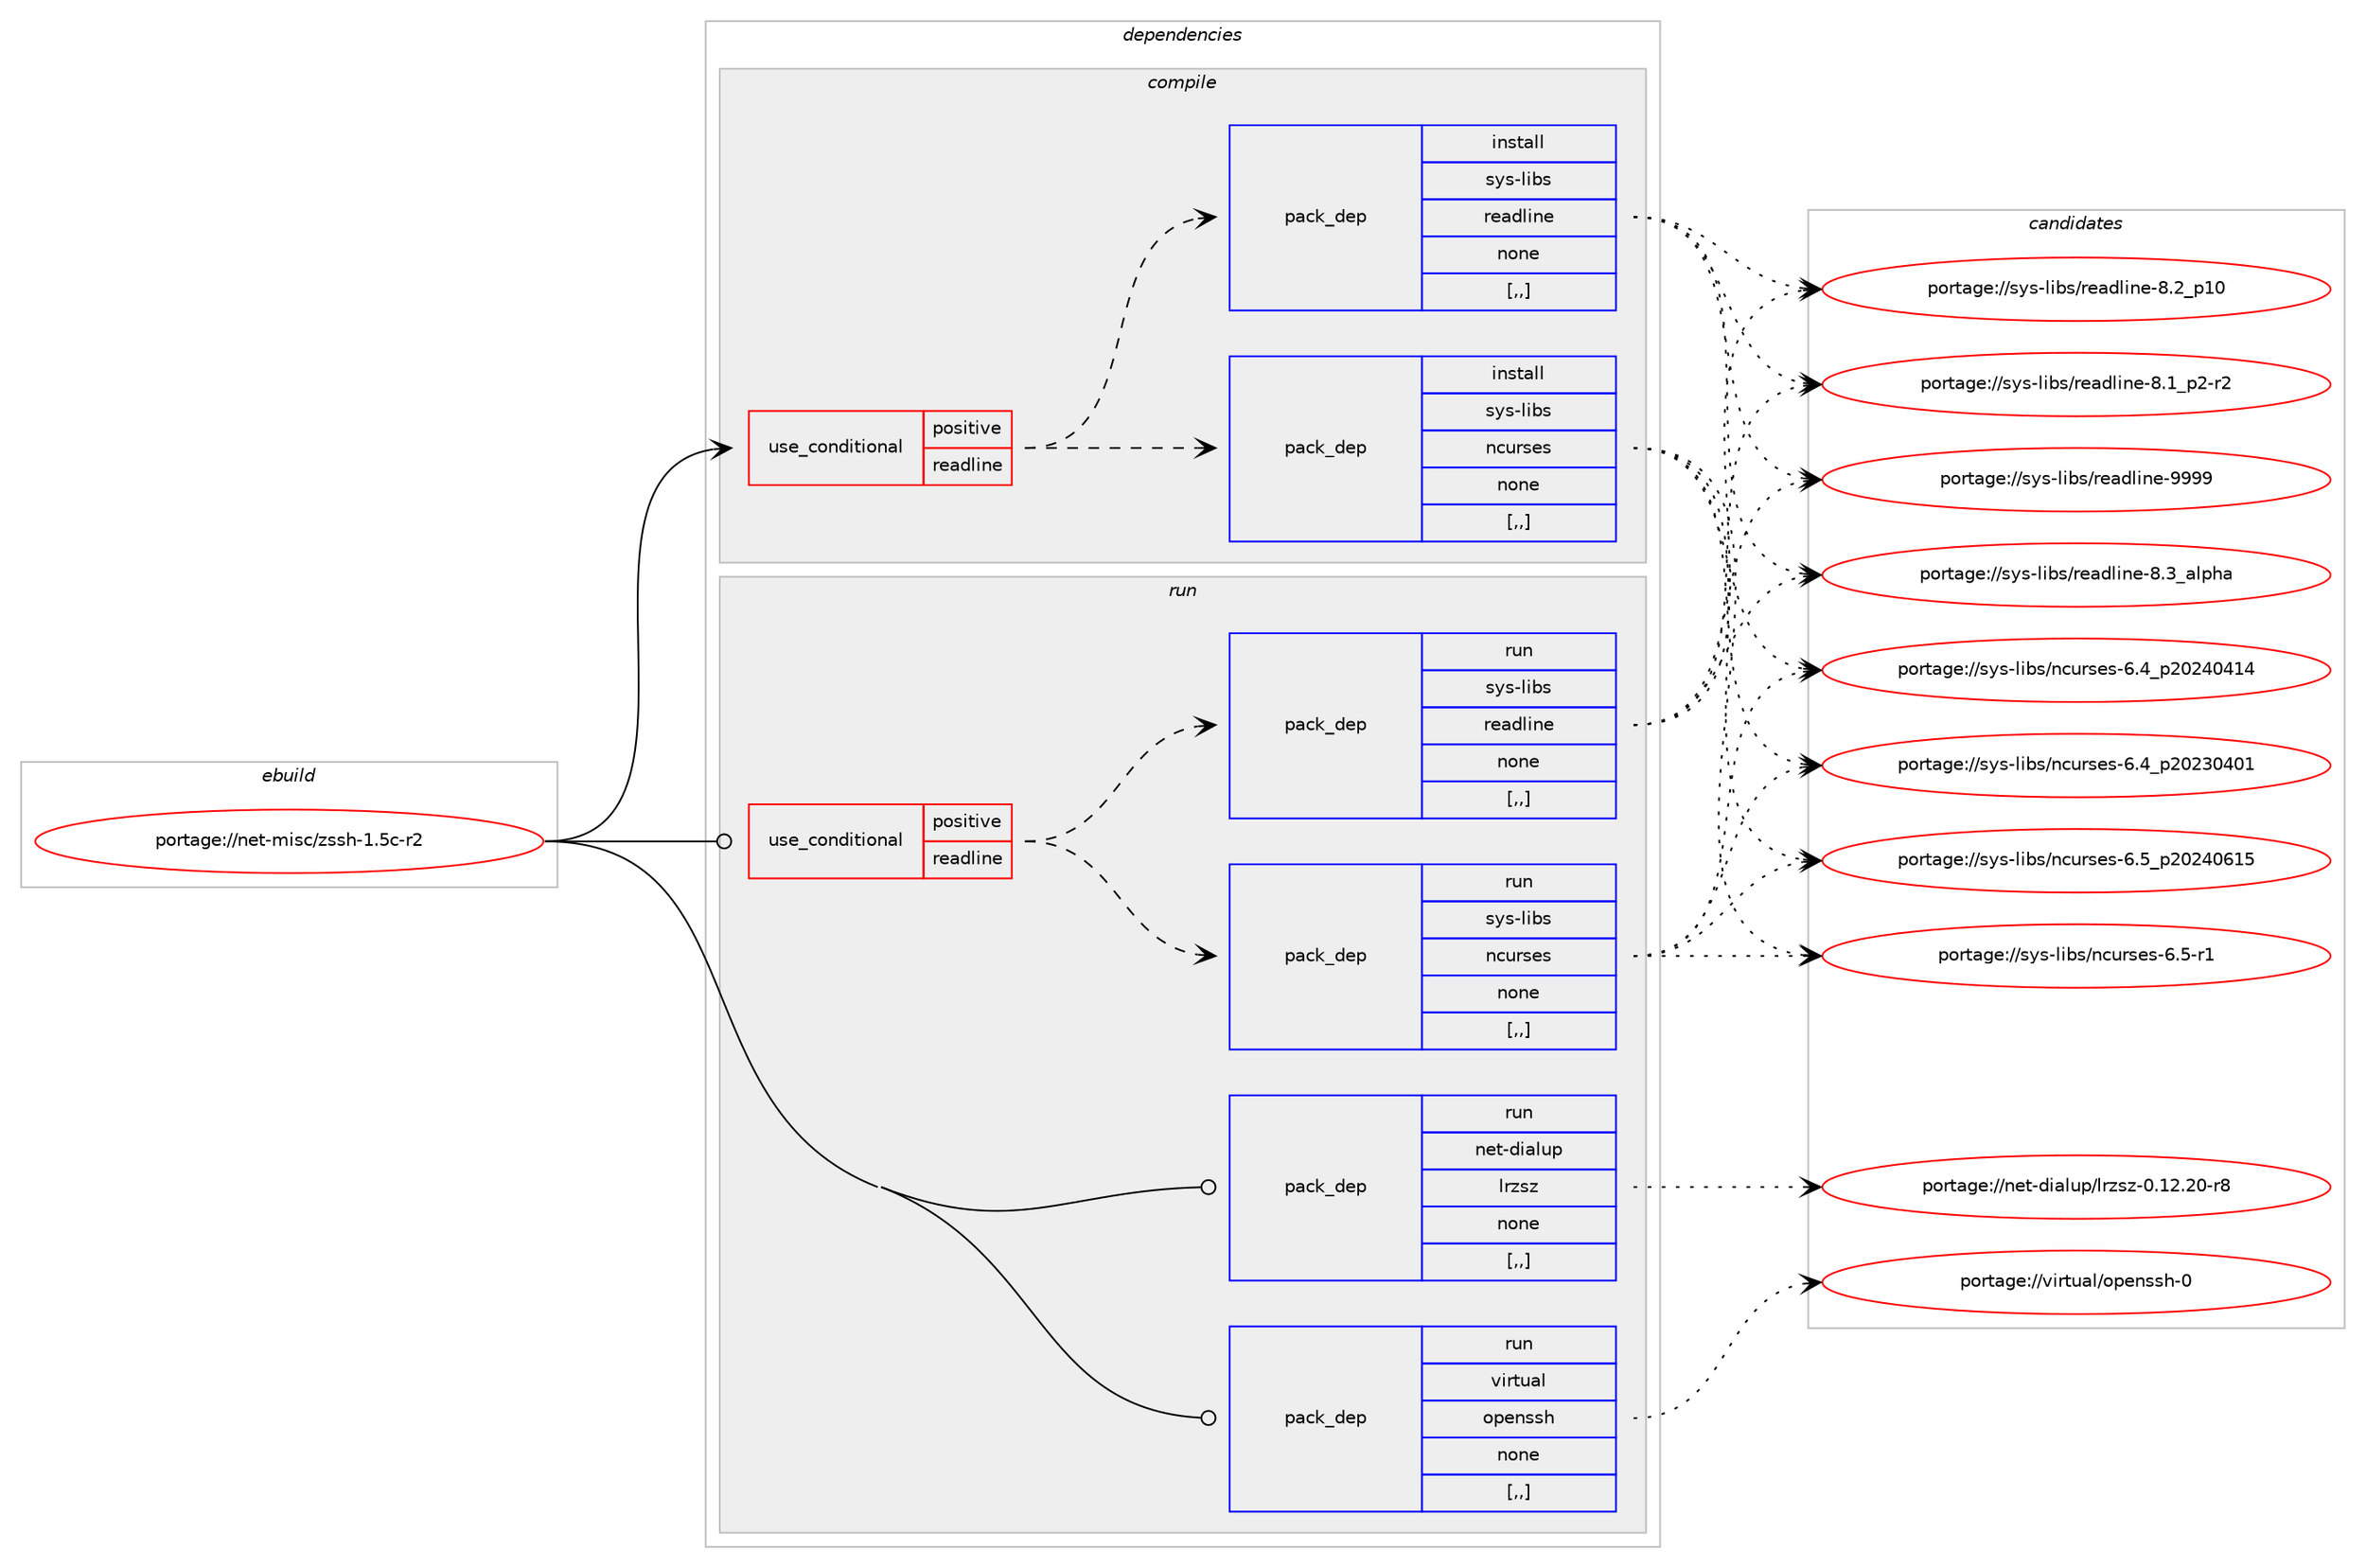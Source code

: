 digraph prolog {

# *************
# Graph options
# *************

newrank=true;
concentrate=true;
compound=true;
graph [rankdir=LR,fontname=Helvetica,fontsize=10,ranksep=1.5];#, ranksep=2.5, nodesep=0.2];
edge  [arrowhead=vee];
node  [fontname=Helvetica,fontsize=10];

# **********
# The ebuild
# **********

subgraph cluster_leftcol {
color=gray;
label=<<i>ebuild</i>>;
id [label="portage://net-misc/zssh-1.5c-r2", color=red, width=4, href="../net-misc/zssh-1.5c-r2.svg"];
}

# ****************
# The dependencies
# ****************

subgraph cluster_midcol {
color=gray;
label=<<i>dependencies</i>>;
subgraph cluster_compile {
fillcolor="#eeeeee";
style=filled;
label=<<i>compile</i>>;
subgraph cond99619 {
dependency378144 [label=<<TABLE BORDER="0" CELLBORDER="1" CELLSPACING="0" CELLPADDING="4"><TR><TD ROWSPAN="3" CELLPADDING="10">use_conditional</TD></TR><TR><TD>positive</TD></TR><TR><TD>readline</TD></TR></TABLE>>, shape=none, color=red];
subgraph pack275797 {
dependency378145 [label=<<TABLE BORDER="0" CELLBORDER="1" CELLSPACING="0" CELLPADDING="4" WIDTH="220"><TR><TD ROWSPAN="6" CELLPADDING="30">pack_dep</TD></TR><TR><TD WIDTH="110">install</TD></TR><TR><TD>sys-libs</TD></TR><TR><TD>ncurses</TD></TR><TR><TD>none</TD></TR><TR><TD>[,,]</TD></TR></TABLE>>, shape=none, color=blue];
}
dependency378144:e -> dependency378145:w [weight=20,style="dashed",arrowhead="vee"];
subgraph pack275798 {
dependency378146 [label=<<TABLE BORDER="0" CELLBORDER="1" CELLSPACING="0" CELLPADDING="4" WIDTH="220"><TR><TD ROWSPAN="6" CELLPADDING="30">pack_dep</TD></TR><TR><TD WIDTH="110">install</TD></TR><TR><TD>sys-libs</TD></TR><TR><TD>readline</TD></TR><TR><TD>none</TD></TR><TR><TD>[,,]</TD></TR></TABLE>>, shape=none, color=blue];
}
dependency378144:e -> dependency378146:w [weight=20,style="dashed",arrowhead="vee"];
}
id:e -> dependency378144:w [weight=20,style="solid",arrowhead="vee"];
}
subgraph cluster_compileandrun {
fillcolor="#eeeeee";
style=filled;
label=<<i>compile and run</i>>;
}
subgraph cluster_run {
fillcolor="#eeeeee";
style=filled;
label=<<i>run</i>>;
subgraph cond99620 {
dependency378147 [label=<<TABLE BORDER="0" CELLBORDER="1" CELLSPACING="0" CELLPADDING="4"><TR><TD ROWSPAN="3" CELLPADDING="10">use_conditional</TD></TR><TR><TD>positive</TD></TR><TR><TD>readline</TD></TR></TABLE>>, shape=none, color=red];
subgraph pack275799 {
dependency378148 [label=<<TABLE BORDER="0" CELLBORDER="1" CELLSPACING="0" CELLPADDING="4" WIDTH="220"><TR><TD ROWSPAN="6" CELLPADDING="30">pack_dep</TD></TR><TR><TD WIDTH="110">run</TD></TR><TR><TD>sys-libs</TD></TR><TR><TD>ncurses</TD></TR><TR><TD>none</TD></TR><TR><TD>[,,]</TD></TR></TABLE>>, shape=none, color=blue];
}
dependency378147:e -> dependency378148:w [weight=20,style="dashed",arrowhead="vee"];
subgraph pack275800 {
dependency378149 [label=<<TABLE BORDER="0" CELLBORDER="1" CELLSPACING="0" CELLPADDING="4" WIDTH="220"><TR><TD ROWSPAN="6" CELLPADDING="30">pack_dep</TD></TR><TR><TD WIDTH="110">run</TD></TR><TR><TD>sys-libs</TD></TR><TR><TD>readline</TD></TR><TR><TD>none</TD></TR><TR><TD>[,,]</TD></TR></TABLE>>, shape=none, color=blue];
}
dependency378147:e -> dependency378149:w [weight=20,style="dashed",arrowhead="vee"];
}
id:e -> dependency378147:w [weight=20,style="solid",arrowhead="odot"];
subgraph pack275801 {
dependency378150 [label=<<TABLE BORDER="0" CELLBORDER="1" CELLSPACING="0" CELLPADDING="4" WIDTH="220"><TR><TD ROWSPAN="6" CELLPADDING="30">pack_dep</TD></TR><TR><TD WIDTH="110">run</TD></TR><TR><TD>net-dialup</TD></TR><TR><TD>lrzsz</TD></TR><TR><TD>none</TD></TR><TR><TD>[,,]</TD></TR></TABLE>>, shape=none, color=blue];
}
id:e -> dependency378150:w [weight=20,style="solid",arrowhead="odot"];
subgraph pack275802 {
dependency378151 [label=<<TABLE BORDER="0" CELLBORDER="1" CELLSPACING="0" CELLPADDING="4" WIDTH="220"><TR><TD ROWSPAN="6" CELLPADDING="30">pack_dep</TD></TR><TR><TD WIDTH="110">run</TD></TR><TR><TD>virtual</TD></TR><TR><TD>openssh</TD></TR><TR><TD>none</TD></TR><TR><TD>[,,]</TD></TR></TABLE>>, shape=none, color=blue];
}
id:e -> dependency378151:w [weight=20,style="solid",arrowhead="odot"];
}
}

# **************
# The candidates
# **************

subgraph cluster_choices {
rank=same;
color=gray;
label=<<i>candidates</i>>;

subgraph choice275797 {
color=black;
nodesep=1;
choice1151211154510810598115471109911711411510111545544653951125048505248544953 [label="portage://sys-libs/ncurses-6.5_p20240615", color=red, width=4,href="../sys-libs/ncurses-6.5_p20240615.svg"];
choice11512111545108105981154711099117114115101115455446534511449 [label="portage://sys-libs/ncurses-6.5-r1", color=red, width=4,href="../sys-libs/ncurses-6.5-r1.svg"];
choice1151211154510810598115471109911711411510111545544652951125048505248524952 [label="portage://sys-libs/ncurses-6.4_p20240414", color=red, width=4,href="../sys-libs/ncurses-6.4_p20240414.svg"];
choice1151211154510810598115471109911711411510111545544652951125048505148524849 [label="portage://sys-libs/ncurses-6.4_p20230401", color=red, width=4,href="../sys-libs/ncurses-6.4_p20230401.svg"];
dependency378145:e -> choice1151211154510810598115471109911711411510111545544653951125048505248544953:w [style=dotted,weight="100"];
dependency378145:e -> choice11512111545108105981154711099117114115101115455446534511449:w [style=dotted,weight="100"];
dependency378145:e -> choice1151211154510810598115471109911711411510111545544652951125048505248524952:w [style=dotted,weight="100"];
dependency378145:e -> choice1151211154510810598115471109911711411510111545544652951125048505148524849:w [style=dotted,weight="100"];
}
subgraph choice275798 {
color=black;
nodesep=1;
choice115121115451081059811547114101971001081051101014557575757 [label="portage://sys-libs/readline-9999", color=red, width=4,href="../sys-libs/readline-9999.svg"];
choice1151211154510810598115471141019710010810511010145564651959710811210497 [label="portage://sys-libs/readline-8.3_alpha", color=red, width=4,href="../sys-libs/readline-8.3_alpha.svg"];
choice1151211154510810598115471141019710010810511010145564650951124948 [label="portage://sys-libs/readline-8.2_p10", color=red, width=4,href="../sys-libs/readline-8.2_p10.svg"];
choice115121115451081059811547114101971001081051101014556464995112504511450 [label="portage://sys-libs/readline-8.1_p2-r2", color=red, width=4,href="../sys-libs/readline-8.1_p2-r2.svg"];
dependency378146:e -> choice115121115451081059811547114101971001081051101014557575757:w [style=dotted,weight="100"];
dependency378146:e -> choice1151211154510810598115471141019710010810511010145564651959710811210497:w [style=dotted,weight="100"];
dependency378146:e -> choice1151211154510810598115471141019710010810511010145564650951124948:w [style=dotted,weight="100"];
dependency378146:e -> choice115121115451081059811547114101971001081051101014556464995112504511450:w [style=dotted,weight="100"];
}
subgraph choice275799 {
color=black;
nodesep=1;
choice1151211154510810598115471109911711411510111545544653951125048505248544953 [label="portage://sys-libs/ncurses-6.5_p20240615", color=red, width=4,href="../sys-libs/ncurses-6.5_p20240615.svg"];
choice11512111545108105981154711099117114115101115455446534511449 [label="portage://sys-libs/ncurses-6.5-r1", color=red, width=4,href="../sys-libs/ncurses-6.5-r1.svg"];
choice1151211154510810598115471109911711411510111545544652951125048505248524952 [label="portage://sys-libs/ncurses-6.4_p20240414", color=red, width=4,href="../sys-libs/ncurses-6.4_p20240414.svg"];
choice1151211154510810598115471109911711411510111545544652951125048505148524849 [label="portage://sys-libs/ncurses-6.4_p20230401", color=red, width=4,href="../sys-libs/ncurses-6.4_p20230401.svg"];
dependency378148:e -> choice1151211154510810598115471109911711411510111545544653951125048505248544953:w [style=dotted,weight="100"];
dependency378148:e -> choice11512111545108105981154711099117114115101115455446534511449:w [style=dotted,weight="100"];
dependency378148:e -> choice1151211154510810598115471109911711411510111545544652951125048505248524952:w [style=dotted,weight="100"];
dependency378148:e -> choice1151211154510810598115471109911711411510111545544652951125048505148524849:w [style=dotted,weight="100"];
}
subgraph choice275800 {
color=black;
nodesep=1;
choice115121115451081059811547114101971001081051101014557575757 [label="portage://sys-libs/readline-9999", color=red, width=4,href="../sys-libs/readline-9999.svg"];
choice1151211154510810598115471141019710010810511010145564651959710811210497 [label="portage://sys-libs/readline-8.3_alpha", color=red, width=4,href="../sys-libs/readline-8.3_alpha.svg"];
choice1151211154510810598115471141019710010810511010145564650951124948 [label="portage://sys-libs/readline-8.2_p10", color=red, width=4,href="../sys-libs/readline-8.2_p10.svg"];
choice115121115451081059811547114101971001081051101014556464995112504511450 [label="portage://sys-libs/readline-8.1_p2-r2", color=red, width=4,href="../sys-libs/readline-8.1_p2-r2.svg"];
dependency378149:e -> choice115121115451081059811547114101971001081051101014557575757:w [style=dotted,weight="100"];
dependency378149:e -> choice1151211154510810598115471141019710010810511010145564651959710811210497:w [style=dotted,weight="100"];
dependency378149:e -> choice1151211154510810598115471141019710010810511010145564650951124948:w [style=dotted,weight="100"];
dependency378149:e -> choice115121115451081059811547114101971001081051101014556464995112504511450:w [style=dotted,weight="100"];
}
subgraph choice275801 {
color=black;
nodesep=1;
choice11010111645100105971081171124710811412211512245484649504650484511456 [label="portage://net-dialup/lrzsz-0.12.20-r8", color=red, width=4,href="../net-dialup/lrzsz-0.12.20-r8.svg"];
dependency378150:e -> choice11010111645100105971081171124710811412211512245484649504650484511456:w [style=dotted,weight="100"];
}
subgraph choice275802 {
color=black;
nodesep=1;
choice11810511411611797108471111121011101151151044548 [label="portage://virtual/openssh-0", color=red, width=4,href="../virtual/openssh-0.svg"];
dependency378151:e -> choice11810511411611797108471111121011101151151044548:w [style=dotted,weight="100"];
}
}

}
